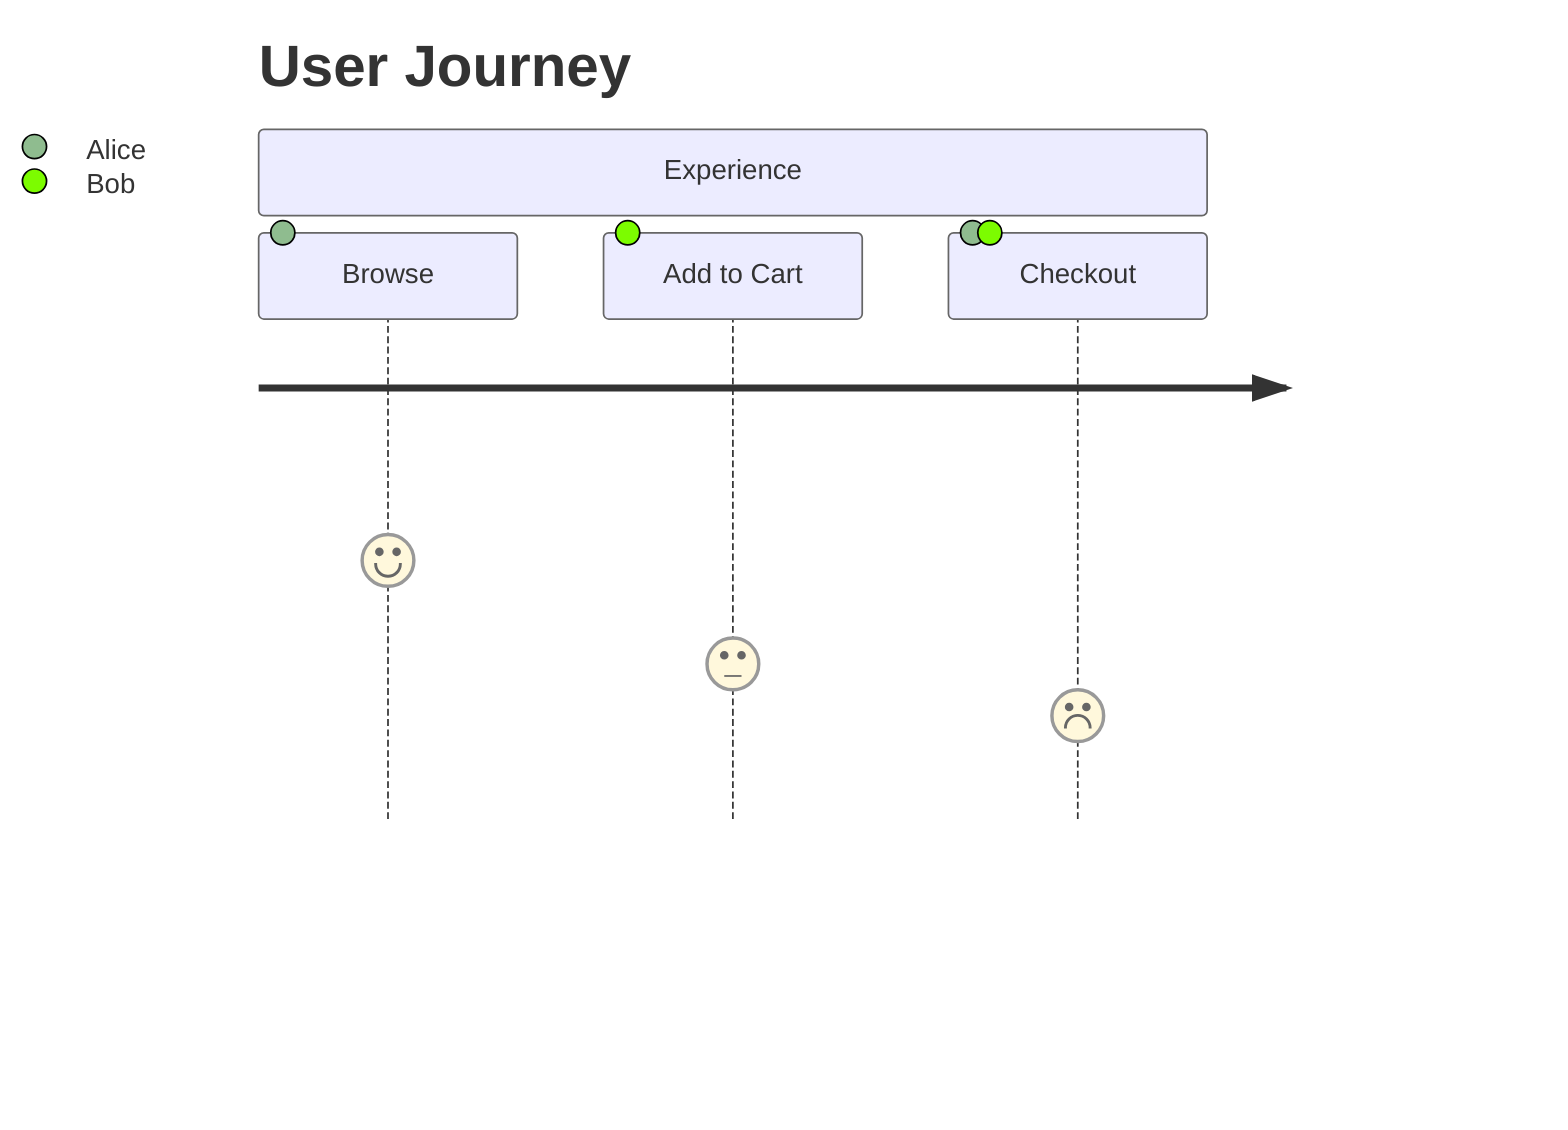 journey
title User Journey
section Experience
Browse: 5: Alice
Add to Cart: 3: Bob
Checkout: 2: Alice, Bob